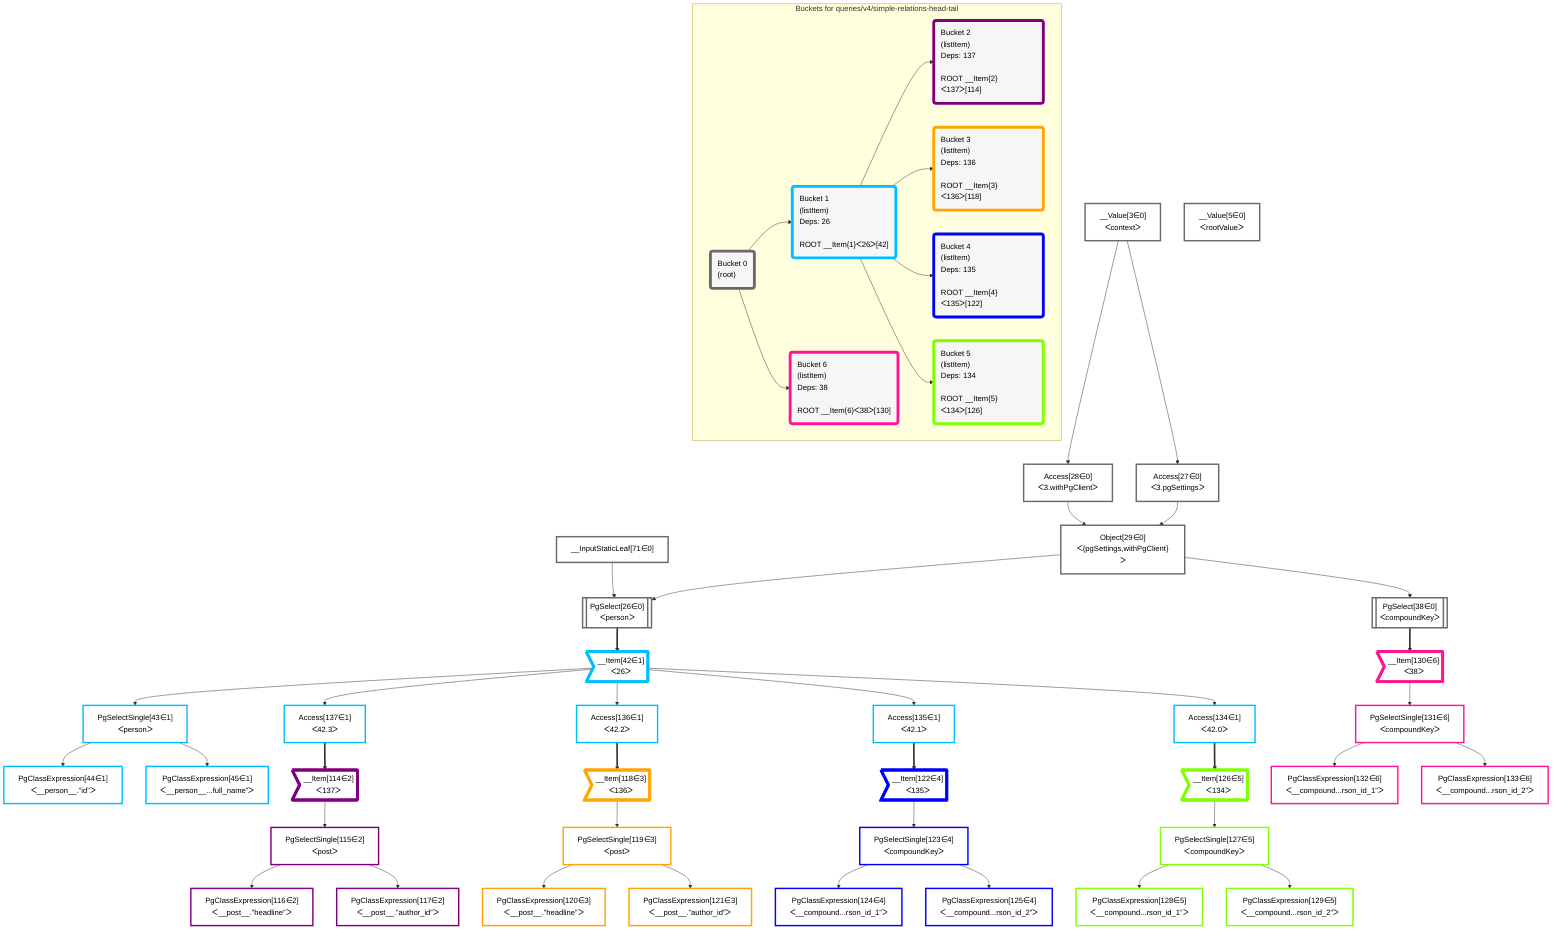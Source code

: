 graph TD
    classDef path fill:#eee,stroke:#000,color:#000
    classDef plan fill:#fff,stroke-width:3px,color:#000
    classDef itemplan fill:#fff,stroke-width:6px,color:#000
    classDef sideeffectplan fill:#f00,stroke-width:6px,color:#000
    classDef bucket fill:#f6f6f6,color:#000,stroke-width:6px,text-align:left


    %% define steps
    __Value3["__Value[3∈0]<br />ᐸcontextᐳ"]:::plan
    __Value5["__Value[5∈0]<br />ᐸrootValueᐳ"]:::plan
    Access27["Access[27∈0]<br />ᐸ3.pgSettingsᐳ"]:::plan
    Access28["Access[28∈0]<br />ᐸ3.withPgClientᐳ"]:::plan
    Object29["Object[29∈0]<br />ᐸ{pgSettings,withPgClient}ᐳ"]:::plan
    __InputStaticLeaf71["__InputStaticLeaf[71∈0]"]:::plan
    PgSelect26[["PgSelect[26∈0]<br />ᐸpersonᐳ"]]:::plan
    PgSelect38[["PgSelect[38∈0]<br />ᐸcompoundKeyᐳ"]]:::plan
    __Item42>"__Item[42∈1]<br />ᐸ26ᐳ"]:::itemplan
    PgSelectSingle43["PgSelectSingle[43∈1]<br />ᐸpersonᐳ"]:::plan
    PgClassExpression44["PgClassExpression[44∈1]<br />ᐸ__person__.”id”ᐳ"]:::plan
    PgClassExpression45["PgClassExpression[45∈1]<br />ᐸ__person__...full_name”ᐳ"]:::plan
    Access137["Access[137∈1]<br />ᐸ42.3ᐳ"]:::plan
    __Item114>"__Item[114∈2]<br />ᐸ137ᐳ"]:::itemplan
    PgSelectSingle115["PgSelectSingle[115∈2]<br />ᐸpostᐳ"]:::plan
    PgClassExpression116["PgClassExpression[116∈2]<br />ᐸ__post__.”headline”ᐳ"]:::plan
    PgClassExpression117["PgClassExpression[117∈2]<br />ᐸ__post__.”author_id”ᐳ"]:::plan
    Access136["Access[136∈1]<br />ᐸ42.2ᐳ"]:::plan
    __Item118>"__Item[118∈3]<br />ᐸ136ᐳ"]:::itemplan
    PgSelectSingle119["PgSelectSingle[119∈3]<br />ᐸpostᐳ"]:::plan
    PgClassExpression120["PgClassExpression[120∈3]<br />ᐸ__post__.”headline”ᐳ"]:::plan
    PgClassExpression121["PgClassExpression[121∈3]<br />ᐸ__post__.”author_id”ᐳ"]:::plan
    Access135["Access[135∈1]<br />ᐸ42.1ᐳ"]:::plan
    __Item122>"__Item[122∈4]<br />ᐸ135ᐳ"]:::itemplan
    PgSelectSingle123["PgSelectSingle[123∈4]<br />ᐸcompoundKeyᐳ"]:::plan
    PgClassExpression124["PgClassExpression[124∈4]<br />ᐸ__compound...rson_id_1”ᐳ"]:::plan
    PgClassExpression125["PgClassExpression[125∈4]<br />ᐸ__compound...rson_id_2”ᐳ"]:::plan
    Access134["Access[134∈1]<br />ᐸ42.0ᐳ"]:::plan
    __Item126>"__Item[126∈5]<br />ᐸ134ᐳ"]:::itemplan
    PgSelectSingle127["PgSelectSingle[127∈5]<br />ᐸcompoundKeyᐳ"]:::plan
    PgClassExpression128["PgClassExpression[128∈5]<br />ᐸ__compound...rson_id_1”ᐳ"]:::plan
    PgClassExpression129["PgClassExpression[129∈5]<br />ᐸ__compound...rson_id_2”ᐳ"]:::plan
    __Item130>"__Item[130∈6]<br />ᐸ38ᐳ"]:::itemplan
    PgSelectSingle131["PgSelectSingle[131∈6]<br />ᐸcompoundKeyᐳ"]:::plan
    PgClassExpression132["PgClassExpression[132∈6]<br />ᐸ__compound...rson_id_1”ᐳ"]:::plan
    PgClassExpression133["PgClassExpression[133∈6]<br />ᐸ__compound...rson_id_2”ᐳ"]:::plan

    %% plan dependencies
    __Value3 --> Access27
    __Value3 --> Access28
    Access27 & Access28 --> Object29
    Object29 & __InputStaticLeaf71 --> PgSelect26
    Object29 --> PgSelect38
    PgSelect26 ==> __Item42
    __Item42 --> PgSelectSingle43
    PgSelectSingle43 --> PgClassExpression44
    PgSelectSingle43 --> PgClassExpression45
    __Item42 --> Access137
    Access137 ==> __Item114
    __Item114 --> PgSelectSingle115
    PgSelectSingle115 --> PgClassExpression116
    PgSelectSingle115 --> PgClassExpression117
    __Item42 --> Access136
    Access136 ==> __Item118
    __Item118 --> PgSelectSingle119
    PgSelectSingle119 --> PgClassExpression120
    PgSelectSingle119 --> PgClassExpression121
    __Item42 --> Access135
    Access135 ==> __Item122
    __Item122 --> PgSelectSingle123
    PgSelectSingle123 --> PgClassExpression124
    PgSelectSingle123 --> PgClassExpression125
    __Item42 --> Access134
    Access134 ==> __Item126
    __Item126 --> PgSelectSingle127
    PgSelectSingle127 --> PgClassExpression128
    PgSelectSingle127 --> PgClassExpression129
    PgSelect38 ==> __Item130
    __Item130 --> PgSelectSingle131
    PgSelectSingle131 --> PgClassExpression132
    PgSelectSingle131 --> PgClassExpression133

    %% plan-to-path relationships

    subgraph "Buckets for queries/v4/simple-relations-head-tail"
    Bucket0("Bucket 0<br />(root)"):::bucket
    classDef bucket0 stroke:#696969
    class Bucket0,__Value3,__Value5,PgSelect26,Access27,Access28,Object29,PgSelect38,__InputStaticLeaf71 bucket0
    Bucket1("Bucket 1<br />(listItem)<br />Deps: 26<br /><br />ROOT __Item{1}ᐸ26ᐳ[42]"):::bucket
    classDef bucket1 stroke:#00bfff
    class Bucket1,__Item42,PgSelectSingle43,PgClassExpression44,PgClassExpression45,Access134,Access135,Access136,Access137 bucket1
    Bucket2("Bucket 2<br />(listItem)<br />Deps: 137<br /><br />ROOT __Item{2}ᐸ137ᐳ[114]"):::bucket
    classDef bucket2 stroke:#7f007f
    class Bucket2,__Item114,PgSelectSingle115,PgClassExpression116,PgClassExpression117 bucket2
    Bucket3("Bucket 3<br />(listItem)<br />Deps: 136<br /><br />ROOT __Item{3}ᐸ136ᐳ[118]"):::bucket
    classDef bucket3 stroke:#ffa500
    class Bucket3,__Item118,PgSelectSingle119,PgClassExpression120,PgClassExpression121 bucket3
    Bucket4("Bucket 4<br />(listItem)<br />Deps: 135<br /><br />ROOT __Item{4}ᐸ135ᐳ[122]"):::bucket
    classDef bucket4 stroke:#0000ff
    class Bucket4,__Item122,PgSelectSingle123,PgClassExpression124,PgClassExpression125 bucket4
    Bucket5("Bucket 5<br />(listItem)<br />Deps: 134<br /><br />ROOT __Item{5}ᐸ134ᐳ[126]"):::bucket
    classDef bucket5 stroke:#7fff00
    class Bucket5,__Item126,PgSelectSingle127,PgClassExpression128,PgClassExpression129 bucket5
    Bucket6("Bucket 6<br />(listItem)<br />Deps: 38<br /><br />ROOT __Item{6}ᐸ38ᐳ[130]"):::bucket
    classDef bucket6 stroke:#ff1493
    class Bucket6,__Item130,PgSelectSingle131,PgClassExpression132,PgClassExpression133 bucket6
    Bucket0 --> Bucket1 & Bucket6
    Bucket1 --> Bucket2 & Bucket3 & Bucket4 & Bucket5
    end